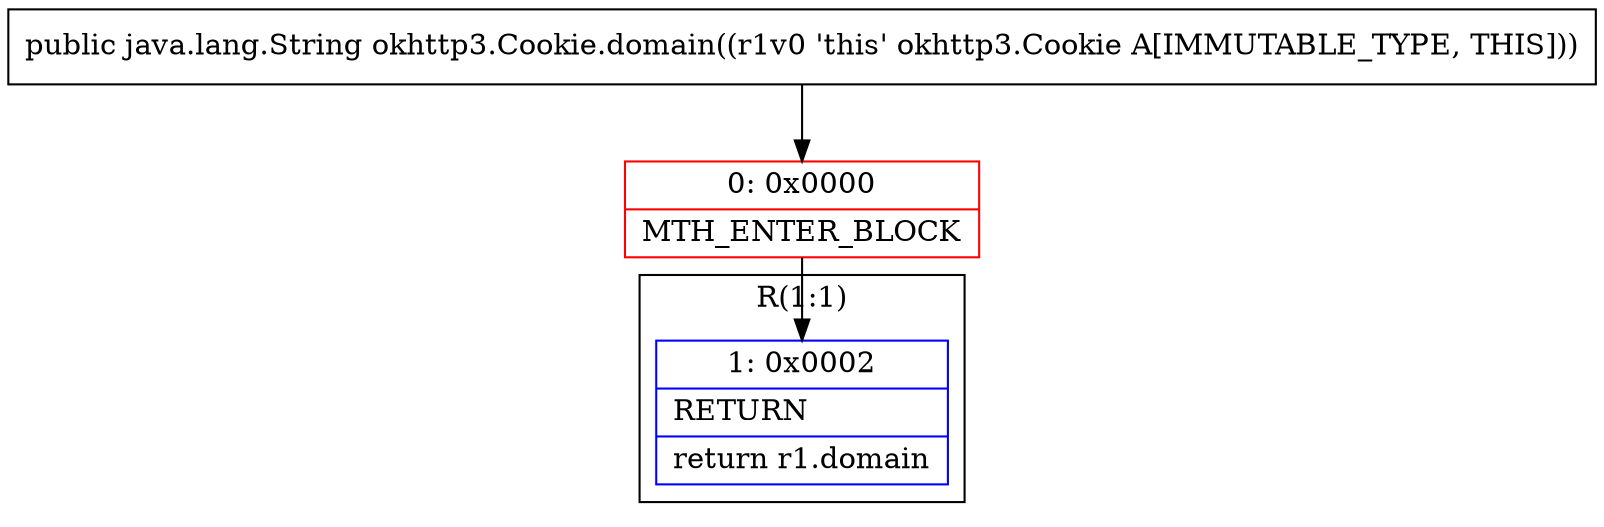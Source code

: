 digraph "CFG forokhttp3.Cookie.domain()Ljava\/lang\/String;" {
subgraph cluster_Region_1379189096 {
label = "R(1:1)";
node [shape=record,color=blue];
Node_1 [shape=record,label="{1\:\ 0x0002|RETURN\l|return r1.domain\l}"];
}
Node_0 [shape=record,color=red,label="{0\:\ 0x0000|MTH_ENTER_BLOCK\l}"];
MethodNode[shape=record,label="{public java.lang.String okhttp3.Cookie.domain((r1v0 'this' okhttp3.Cookie A[IMMUTABLE_TYPE, THIS])) }"];
MethodNode -> Node_0;
Node_0 -> Node_1;
}

